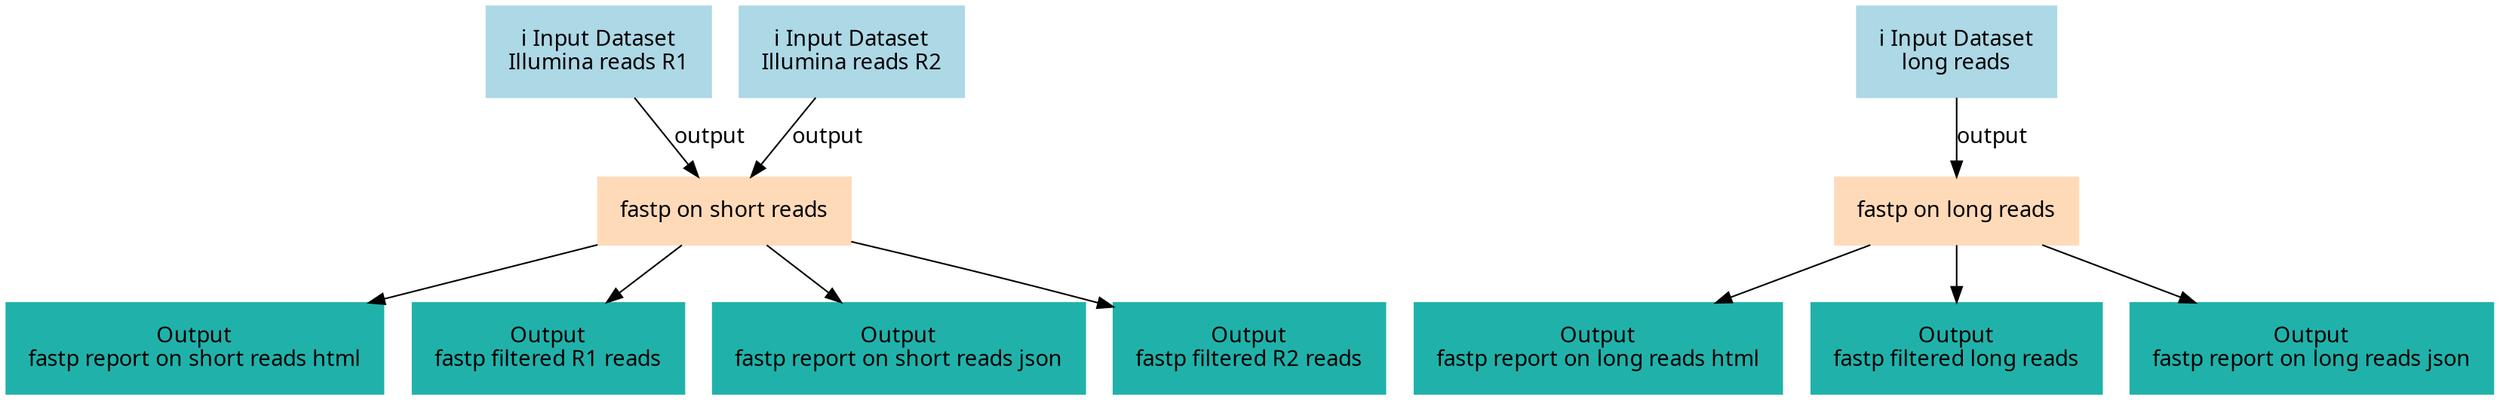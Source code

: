 digraph main {
  node [fontname="Atkinson Hyperlegible", shape=box, color=white,style=filled,color=peachpuff,margin="0.2,0.2"];
  edge [fontname="Atkinson Hyperlegible"];
  0[color=lightblue,label="ℹ️ Input Dataset\nIllumina reads R1"]
  1[color=lightblue,label="ℹ️ Input Dataset\nIllumina reads R2"]
  2[color=lightblue,label="ℹ️ Input Dataset\nlong reads"]
  3[label="fastp on short reads"]
  0 -> 3 [label="output"]
  1 -> 3 [label="output"]
  k656e413841ab4561898933de9ac9a2f3[color=lightseagreen,label="Output\nfastp report on short reads html"]
  3 -> k656e413841ab4561898933de9ac9a2f3
  k0d53f347036847cb953a2e4dac57e013[color=lightseagreen,label="Output\nfastp filtered R1 reads"]
  3 -> k0d53f347036847cb953a2e4dac57e013
  k10fbe1e5400c4ffe87949b776b0d7322[color=lightseagreen,label="Output\nfastp report on short reads json"]
  3 -> k10fbe1e5400c4ffe87949b776b0d7322
  k639ed3f70e514e5db6f8081378962109[color=lightseagreen,label="Output\nfastp filtered R2 reads"]
  3 -> k639ed3f70e514e5db6f8081378962109
  4[label="fastp on long reads"]
  2 -> 4 [label="output"]
  k5e0d2c3d41a44823ae9cb1e4d2826541[color=lightseagreen,label="Output\nfastp report on long reads html"]
  4 -> k5e0d2c3d41a44823ae9cb1e4d2826541
  ke6018ad686f44e788cf2ccc8b97022fe[color=lightseagreen,label="Output\nfastp filtered long reads"]
  4 -> ke6018ad686f44e788cf2ccc8b97022fe
  k69f8383ba1be4a7495f43dba35e01426[color=lightseagreen,label="Output\nfastp report on long reads json"]
  4 -> k69f8383ba1be4a7495f43dba35e01426
}